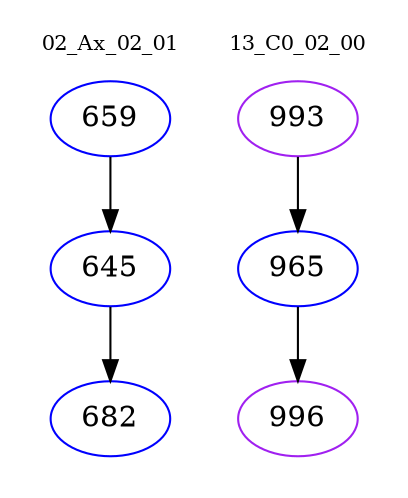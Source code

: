digraph{
subgraph cluster_0 {
color = white
label = "02_Ax_02_01";
fontsize=10;
T0_659 [label="659", color="blue"]
T0_659 -> T0_645 [color="black"]
T0_645 [label="645", color="blue"]
T0_645 -> T0_682 [color="black"]
T0_682 [label="682", color="blue"]
}
subgraph cluster_1 {
color = white
label = "13_C0_02_00";
fontsize=10;
T1_993 [label="993", color="purple"]
T1_993 -> T1_965 [color="black"]
T1_965 [label="965", color="blue"]
T1_965 -> T1_996 [color="black"]
T1_996 [label="996", color="purple"]
}
}
